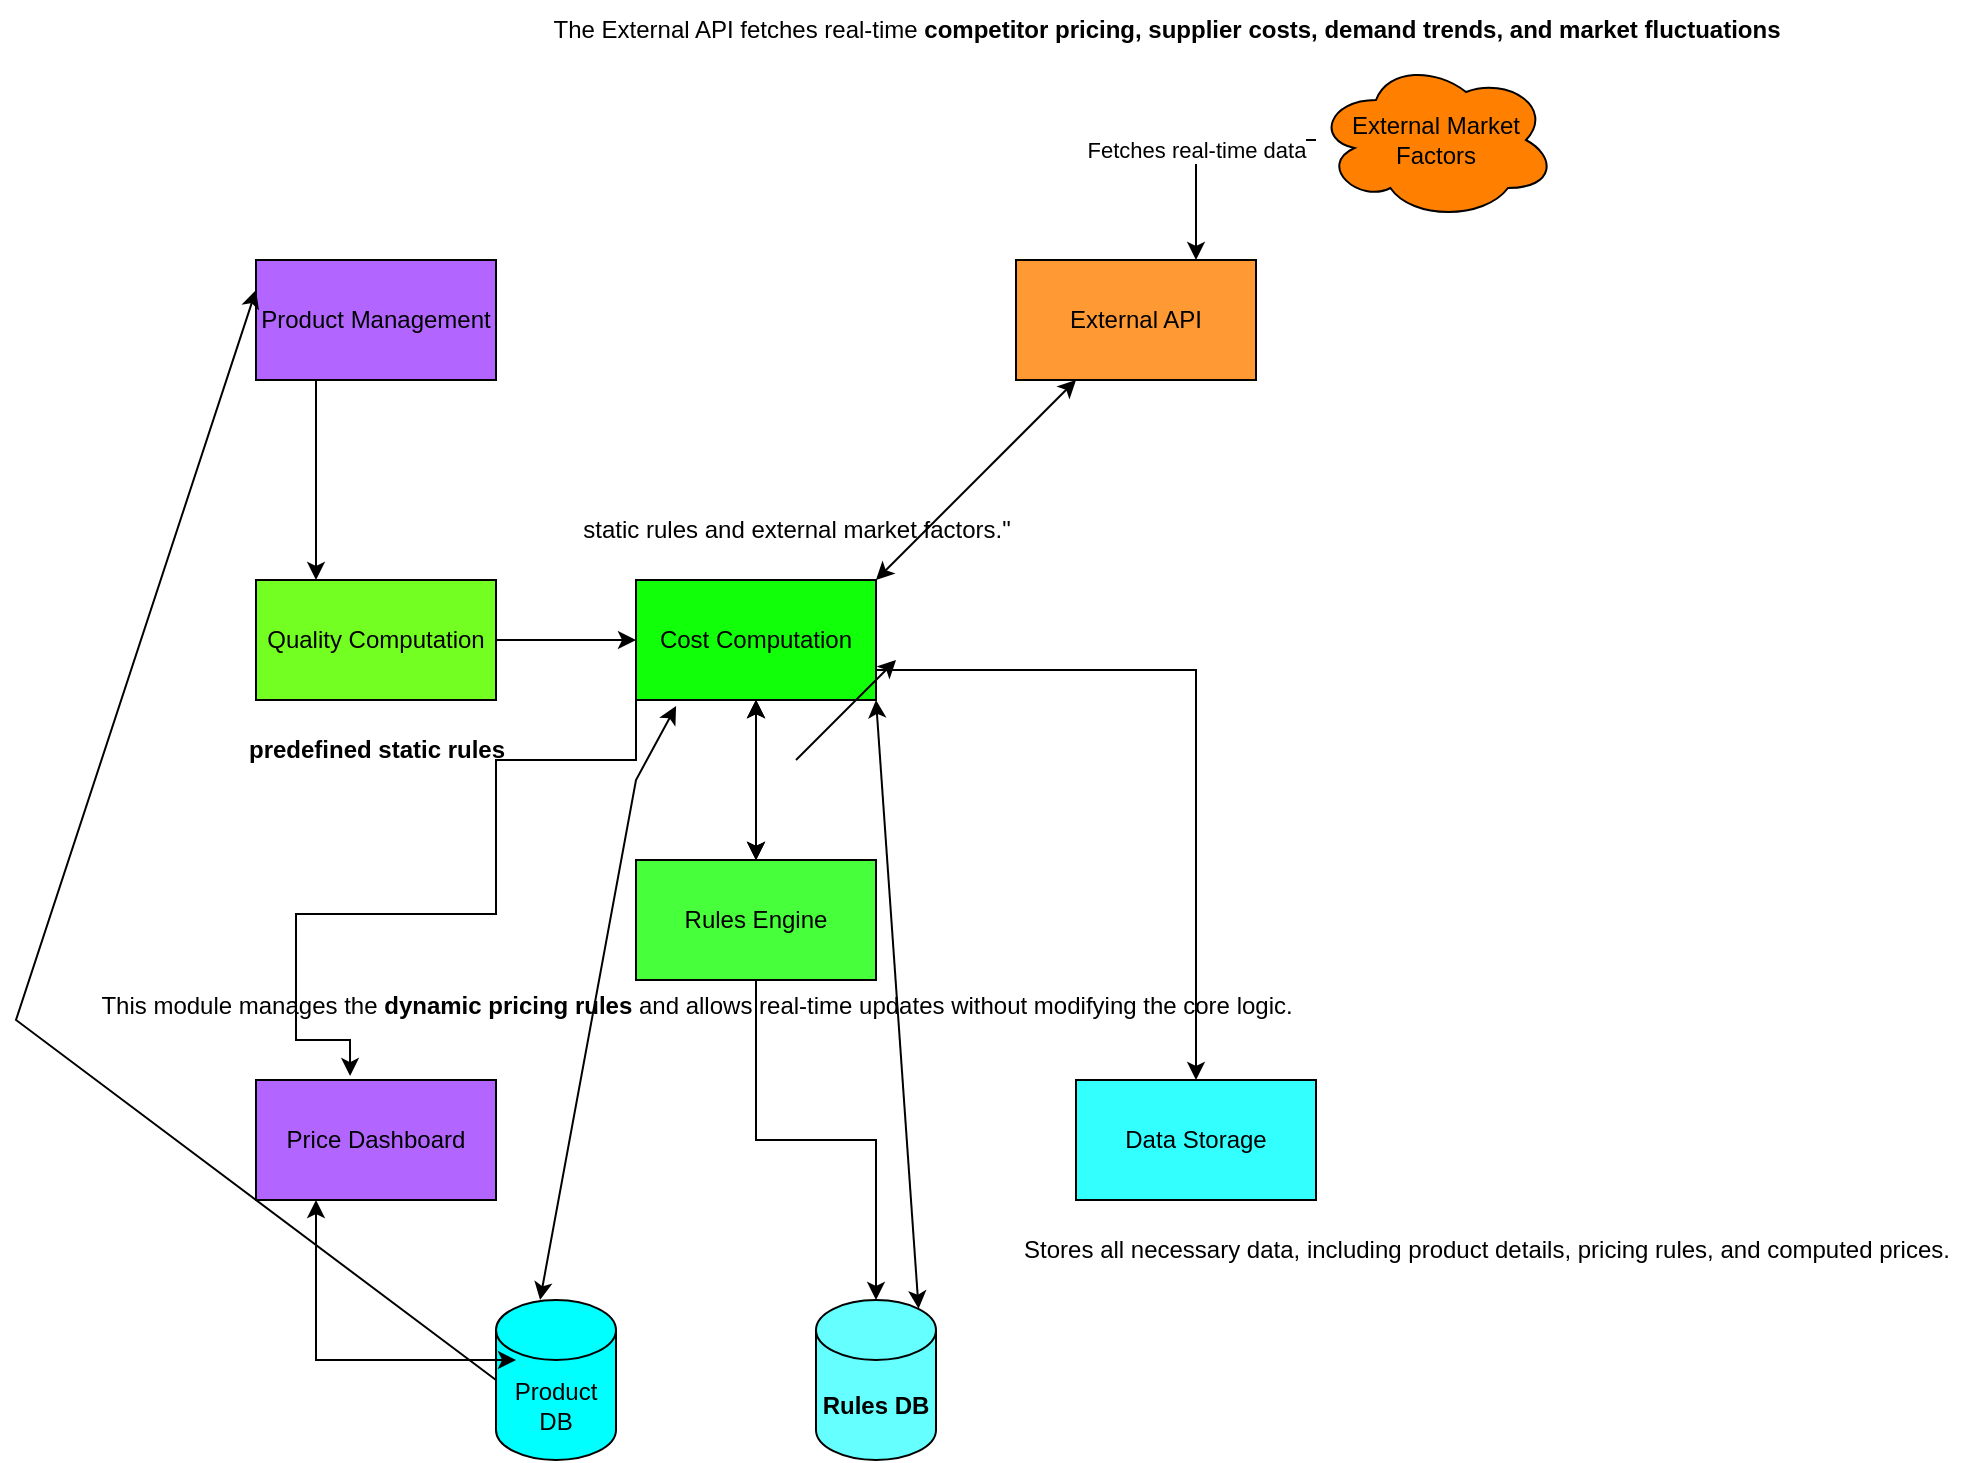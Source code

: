 <mxfile version="26.1.0">
  <diagram name="Page-1" id="cB6ODa--PGLmmmxYzo5H">
    <mxGraphModel dx="1426" dy="1881" grid="1" gridSize="10" guides="1" tooltips="1" connect="1" arrows="1" fold="1" page="1" pageScale="1" pageWidth="850" pageHeight="1100" math="0" shadow="0">
      <root>
        <mxCell id="0" />
        <mxCell id="1" parent="0" />
        <mxCell id="Ps2nF8Sr608alfjsM2kv-1" value="Product Management" style="rounded=0;whiteSpace=wrap;html=1;fillColor=light-dark(#B266FF,var(--ge-dark-color, #121212));" vertex="1" parent="1">
          <mxGeometry x="130" y="110" width="120" height="60" as="geometry" />
        </mxCell>
        <mxCell id="Ps2nF8Sr608alfjsM2kv-2" value="External API" style="rounded=0;whiteSpace=wrap;html=1;fillColor=light-dark(#FF9933,var(--ge-dark-color, #121212));" vertex="1" parent="1">
          <mxGeometry x="510" y="110" width="120" height="60" as="geometry" />
        </mxCell>
        <mxCell id="Ps2nF8Sr608alfjsM2kv-11" value="" style="edgeStyle=orthogonalEdgeStyle;rounded=0;orthogonalLoop=1;jettySize=auto;html=1;" edge="1" parent="1" source="Ps2nF8Sr608alfjsM2kv-3" target="Ps2nF8Sr608alfjsM2kv-4">
          <mxGeometry relative="1" as="geometry" />
        </mxCell>
        <mxCell id="Ps2nF8Sr608alfjsM2kv-3" value="Quality Computation" style="rounded=0;whiteSpace=wrap;html=1;fillColor=light-dark(#74FF23,var(--ge-dark-color, #121212));" vertex="1" parent="1">
          <mxGeometry x="130" y="270" width="120" height="60" as="geometry" />
        </mxCell>
        <mxCell id="Ps2nF8Sr608alfjsM2kv-15" style="edgeStyle=orthogonalEdgeStyle;rounded=0;orthogonalLoop=1;jettySize=auto;html=1;exitX=1;exitY=0.75;exitDx=0;exitDy=0;" edge="1" parent="1" source="Ps2nF8Sr608alfjsM2kv-4" target="Ps2nF8Sr608alfjsM2kv-7">
          <mxGeometry relative="1" as="geometry" />
        </mxCell>
        <mxCell id="Ps2nF8Sr608alfjsM2kv-4" value="Cost Computation" style="rounded=0;whiteSpace=wrap;html=1;fillColor=light-dark(#12FF0A,var(--ge-dark-color, #121212));" vertex="1" parent="1">
          <mxGeometry x="320" y="270" width="120" height="60" as="geometry" />
        </mxCell>
        <mxCell id="Ps2nF8Sr608alfjsM2kv-5" value="Rules Engine" style="rounded=0;whiteSpace=wrap;html=1;fillColor=light-dark(#47FF3A,var(--ge-dark-color, #121212));" vertex="1" parent="1">
          <mxGeometry x="320" y="410" width="120" height="60" as="geometry" />
        </mxCell>
        <mxCell id="Ps2nF8Sr608alfjsM2kv-6" value="Price Dashboard" style="rounded=0;whiteSpace=wrap;html=1;fillColor=light-dark(#B266FF,var(--ge-dark-color, #121212));" vertex="1" parent="1">
          <mxGeometry x="130" y="520" width="120" height="60" as="geometry" />
        </mxCell>
        <mxCell id="Ps2nF8Sr608alfjsM2kv-10" value="" style="endArrow=classic;html=1;rounded=0;entryX=0.25;entryY=0;entryDx=0;entryDy=0;exitX=0.25;exitY=1;exitDx=0;exitDy=0;" edge="1" parent="1" source="Ps2nF8Sr608alfjsM2kv-1" target="Ps2nF8Sr608alfjsM2kv-3">
          <mxGeometry width="50" height="50" relative="1" as="geometry">
            <mxPoint x="160" y="240" as="sourcePoint" />
            <mxPoint x="210" y="190" as="targetPoint" />
          </mxGeometry>
        </mxCell>
        <mxCell id="Ps2nF8Sr608alfjsM2kv-7" value="Data Storage" style="rounded=0;whiteSpace=wrap;html=1;fillColor=light-dark(#33FFFF,var(--ge-dark-color, #121212));" vertex="1" parent="1">
          <mxGeometry x="540" y="520" width="120" height="60" as="geometry" />
        </mxCell>
        <mxCell id="Ps2nF8Sr608alfjsM2kv-14" style="edgeStyle=orthogonalEdgeStyle;rounded=0;orthogonalLoop=1;jettySize=auto;html=1;exitX=0;exitY=1;exitDx=0;exitDy=0;entryX=0.392;entryY=-0.033;entryDx=0;entryDy=0;entryPerimeter=0;" edge="1" parent="1" source="Ps2nF8Sr608alfjsM2kv-4" target="Ps2nF8Sr608alfjsM2kv-6">
          <mxGeometry relative="1" as="geometry">
            <mxPoint x="320" y="350" as="sourcePoint" />
            <mxPoint x="180" y="510" as="targetPoint" />
            <Array as="points">
              <mxPoint x="320" y="360" />
              <mxPoint x="250" y="360" />
              <mxPoint x="250" y="437" />
              <mxPoint x="150" y="437" />
              <mxPoint x="150" y="500" />
              <mxPoint x="177" y="500" />
            </Array>
          </mxGeometry>
        </mxCell>
        <mxCell id="Ps2nF8Sr608alfjsM2kv-16" value="" style="endArrow=classic;startArrow=classic;html=1;rounded=0;exitX=0.5;exitY=0;exitDx=0;exitDy=0;" edge="1" parent="1" source="Ps2nF8Sr608alfjsM2kv-5">
          <mxGeometry width="50" height="50" relative="1" as="geometry">
            <mxPoint x="400" y="460" as="sourcePoint" />
            <mxPoint x="380" y="330" as="targetPoint" />
            <Array as="points">
              <mxPoint x="380" y="330" />
            </Array>
          </mxGeometry>
        </mxCell>
        <mxCell id="Ps2nF8Sr608alfjsM2kv-17" value="" style="endArrow=classic;startArrow=classic;html=1;rounded=0;exitX=0.5;exitY=0;exitDx=0;exitDy=0;" edge="1" parent="1">
          <mxGeometry width="50" height="50" relative="1" as="geometry">
            <mxPoint x="380" y="410" as="sourcePoint" />
            <mxPoint x="380" y="330" as="targetPoint" />
            <Array as="points">
              <mxPoint x="380" y="360" />
              <mxPoint x="380" y="330" />
            </Array>
          </mxGeometry>
        </mxCell>
        <mxCell id="Ps2nF8Sr608alfjsM2kv-18" value="" style="endArrow=classic;startArrow=classic;html=1;rounded=0;exitX=0.5;exitY=0;exitDx=0;exitDy=0;" edge="1" parent="1">
          <mxGeometry width="50" height="50" relative="1" as="geometry">
            <mxPoint x="380" y="410" as="sourcePoint" />
            <mxPoint x="380" y="330" as="targetPoint" />
            <Array as="points">
              <mxPoint x="380" y="360" />
              <mxPoint x="380" y="330" />
            </Array>
          </mxGeometry>
        </mxCell>
        <mxCell id="Ps2nF8Sr608alfjsM2kv-19" value="" style="endArrow=classic;startArrow=classic;html=1;rounded=0;entryX=0.25;entryY=1;entryDx=0;entryDy=0;exitX=1;exitY=0;exitDx=0;exitDy=0;" edge="1" parent="1" source="Ps2nF8Sr608alfjsM2kv-4" target="Ps2nF8Sr608alfjsM2kv-2">
          <mxGeometry width="50" height="50" relative="1" as="geometry">
            <mxPoint x="400" y="460" as="sourcePoint" />
            <mxPoint x="450" y="410" as="targetPoint" />
            <Array as="points">
              <mxPoint x="540" y="170" />
            </Array>
          </mxGeometry>
        </mxCell>
        <mxCell id="Ps2nF8Sr608alfjsM2kv-20" value="Product DB" style="shape=cylinder3;whiteSpace=wrap;html=1;boundedLbl=1;backgroundOutline=1;size=15;fillColor=light-dark(#00FFFF,var(--ge-dark-color, #121212));" vertex="1" parent="1">
          <mxGeometry x="250" y="630" width="60" height="80" as="geometry" />
        </mxCell>
        <mxCell id="Ps2nF8Sr608alfjsM2kv-21" value="&lt;strong data-end=&quot;2549&quot; data-start=&quot;2537&quot;&gt;Rules DB&lt;/strong&gt;" style="shape=cylinder3;whiteSpace=wrap;html=1;boundedLbl=1;backgroundOutline=1;size=15;fillColor=light-dark(#66FFFF,var(--ge-dark-color, #121212));" vertex="1" parent="1">
          <mxGeometry x="410" y="630" width="60" height="80" as="geometry" />
        </mxCell>
        <mxCell id="Ps2nF8Sr608alfjsM2kv-23" style="edgeStyle=orthogonalEdgeStyle;rounded=0;orthogonalLoop=1;jettySize=auto;html=1;entryX=0.5;entryY=0;entryDx=0;entryDy=0;entryPerimeter=0;" edge="1" parent="1" source="Ps2nF8Sr608alfjsM2kv-5" target="Ps2nF8Sr608alfjsM2kv-21">
          <mxGeometry relative="1" as="geometry" />
        </mxCell>
        <mxCell id="Ps2nF8Sr608alfjsM2kv-24" value="" style="endArrow=classic;startArrow=classic;html=1;rounded=0;entryX=0.167;entryY=1.05;entryDx=0;entryDy=0;entryPerimeter=0;exitX=0.367;exitY=0;exitDx=0;exitDy=0;exitPerimeter=0;" edge="1" parent="1" source="Ps2nF8Sr608alfjsM2kv-20" target="Ps2nF8Sr608alfjsM2kv-4">
          <mxGeometry width="50" height="50" relative="1" as="geometry">
            <mxPoint x="270" y="620" as="sourcePoint" />
            <mxPoint x="320" y="570" as="targetPoint" />
            <Array as="points">
              <mxPoint x="320" y="370" />
            </Array>
          </mxGeometry>
        </mxCell>
        <mxCell id="Ps2nF8Sr608alfjsM2kv-25" value="" style="endArrow=classic;startArrow=classic;html=1;rounded=0;entryX=1;entryY=1;entryDx=0;entryDy=0;exitX=0.855;exitY=0;exitDx=0;exitDy=4.35;exitPerimeter=0;" edge="1" parent="1" source="Ps2nF8Sr608alfjsM2kv-21" target="Ps2nF8Sr608alfjsM2kv-4">
          <mxGeometry width="50" height="50" relative="1" as="geometry">
            <mxPoint x="400" y="460" as="sourcePoint" />
            <mxPoint x="450" y="410" as="targetPoint" />
          </mxGeometry>
        </mxCell>
        <mxCell id="Ps2nF8Sr608alfjsM2kv-26" value="" style="endArrow=classic;startArrow=classic;html=1;rounded=0;exitX=0.167;exitY=0.375;exitDx=0;exitDy=0;exitPerimeter=0;entryX=0.25;entryY=1;entryDx=0;entryDy=0;" edge="1" parent="1" source="Ps2nF8Sr608alfjsM2kv-20" target="Ps2nF8Sr608alfjsM2kv-6">
          <mxGeometry width="50" height="50" relative="1" as="geometry">
            <mxPoint x="400" y="460" as="sourcePoint" />
            <mxPoint x="450" y="410" as="targetPoint" />
            <Array as="points">
              <mxPoint x="160" y="660" />
            </Array>
          </mxGeometry>
        </mxCell>
        <mxCell id="Ps2nF8Sr608alfjsM2kv-29" style="edgeStyle=orthogonalEdgeStyle;rounded=0;orthogonalLoop=1;jettySize=auto;html=1;entryX=0.75;entryY=0;entryDx=0;entryDy=0;" edge="1" parent="1" source="Ps2nF8Sr608alfjsM2kv-27" target="Ps2nF8Sr608alfjsM2kv-2">
          <mxGeometry relative="1" as="geometry" />
        </mxCell>
        <mxCell id="Ps2nF8Sr608alfjsM2kv-30" value="Fetches real-time data" style="edgeLabel;html=1;align=center;verticalAlign=middle;resizable=0;points=[];" vertex="1" connectable="0" parent="Ps2nF8Sr608alfjsM2kv-29">
          <mxGeometry x="0.083" relative="1" as="geometry">
            <mxPoint as="offset" />
          </mxGeometry>
        </mxCell>
        <mxCell id="Ps2nF8Sr608alfjsM2kv-27" value="External Market Factors" style="ellipse;shape=cloud;whiteSpace=wrap;html=1;fillColor=light-dark(#FF8000,var(--ge-dark-color, #121212));" vertex="1" parent="1">
          <mxGeometry x="660" y="10" width="120" height="80" as="geometry" />
        </mxCell>
        <mxCell id="Ps2nF8Sr608alfjsM2kv-28" value="" style="endArrow=classic;html=1;rounded=0;" edge="1" parent="1">
          <mxGeometry width="50" height="50" relative="1" as="geometry">
            <mxPoint x="400" y="360" as="sourcePoint" />
            <mxPoint x="450" y="310" as="targetPoint" />
          </mxGeometry>
        </mxCell>
        <mxCell id="Ps2nF8Sr608alfjsM2kv-31" value="" style="endArrow=classic;html=1;rounded=0;entryX=0;entryY=0.25;entryDx=0;entryDy=0;exitX=0;exitY=0.5;exitDx=0;exitDy=0;exitPerimeter=0;" edge="1" parent="1" source="Ps2nF8Sr608alfjsM2kv-20" target="Ps2nF8Sr608alfjsM2kv-1">
          <mxGeometry width="50" height="50" relative="1" as="geometry">
            <mxPoint x="80" y="690" as="sourcePoint" />
            <mxPoint x="40" y="130" as="targetPoint" />
            <Array as="points">
              <mxPoint x="10" y="490" />
            </Array>
          </mxGeometry>
        </mxCell>
        <mxCell id="Ps2nF8Sr608alfjsM2kv-32" value="&lt;strong data-end=&quot;1978&quot; data-start=&quot;1951&quot;&gt;predefined static rules&lt;/strong&gt;" style="text;html=1;align=center;verticalAlign=middle;resizable=0;points=[];autosize=1;strokeColor=none;fillColor=none;" vertex="1" parent="1">
          <mxGeometry x="115" y="340" width="150" height="30" as="geometry" />
        </mxCell>
        <mxCell id="Ps2nF8Sr608alfjsM2kv-33" value="static rules and external market factors.&quot;" style="text;html=1;align=center;verticalAlign=middle;resizable=0;points=[];autosize=1;strokeColor=none;fillColor=none;" vertex="1" parent="1">
          <mxGeometry x="280" y="230" width="240" height="30" as="geometry" />
        </mxCell>
        <mxCell id="Ps2nF8Sr608alfjsM2kv-34" value="This module manages the &lt;strong data-end=&quot;2902&quot; data-start=&quot;2877&quot;&gt;dynamic pricing rules&lt;/strong&gt; and allows real-time updates without modifying the core logic." style="text;html=1;align=center;verticalAlign=middle;resizable=0;points=[];autosize=1;strokeColor=none;fillColor=none;" vertex="1" parent="1">
          <mxGeometry x="40" y="468" width="620" height="30" as="geometry" />
        </mxCell>
        <mxCell id="Ps2nF8Sr608alfjsM2kv-35" value="The External API fetches real-time &lt;strong data-end=&quot;3499&quot; data-start=&quot;3421&quot;&gt;competitor pricing, supplier costs, demand trends, and market fluctuations&lt;/strong&gt;" style="text;html=1;align=center;verticalAlign=middle;resizable=0;points=[];autosize=1;strokeColor=none;fillColor=none;" vertex="1" parent="1">
          <mxGeometry x="265" y="-20" width="640" height="30" as="geometry" />
        </mxCell>
        <mxCell id="Ps2nF8Sr608alfjsM2kv-36" value="Stores all necessary data, including product details, pricing rules, and computed prices." style="text;html=1;align=center;verticalAlign=middle;resizable=0;points=[];autosize=1;strokeColor=none;fillColor=none;" vertex="1" parent="1">
          <mxGeometry x="500" y="590" width="490" height="30" as="geometry" />
        </mxCell>
      </root>
    </mxGraphModel>
  </diagram>
</mxfile>
